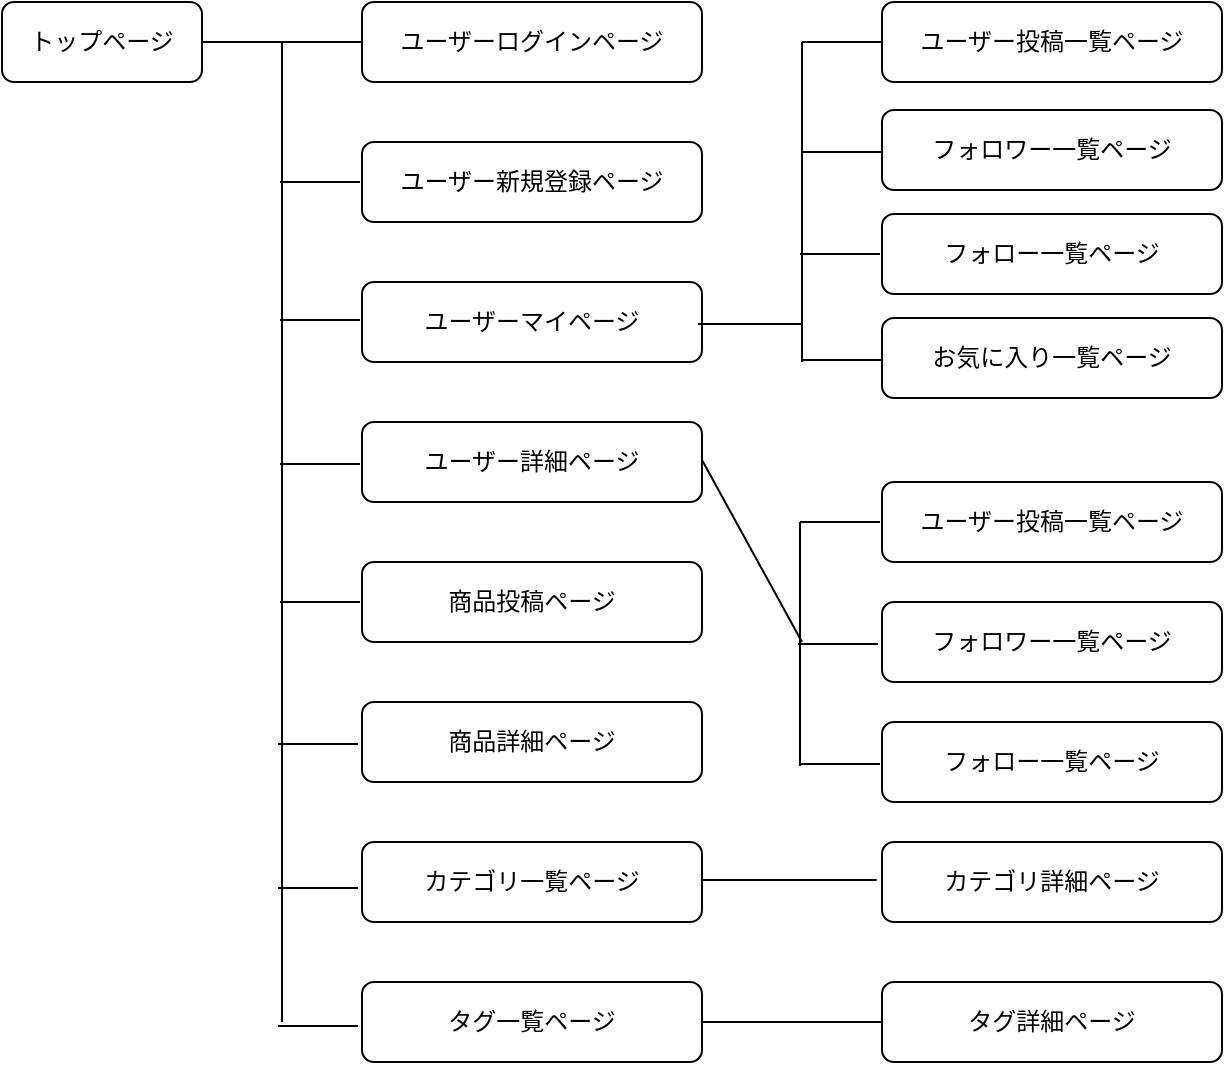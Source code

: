<mxfile>
    <diagram id="rqc6BXbnN-4pAI-4uUg7" name="ページ1">
        <mxGraphModel dx="332" dy="199" grid="1" gridSize="10" guides="1" tooltips="1" connect="1" arrows="1" fold="1" page="1" pageScale="1" pageWidth="1169" pageHeight="827" math="0" shadow="0">
            <root>
                <mxCell id="0"/>
                <mxCell id="1" parent="0"/>
                <mxCell id="2" value="トップページ" style="rounded=1;whiteSpace=wrap;html=1;" vertex="1" parent="1">
                    <mxGeometry x="40" y="40" width="100" height="40" as="geometry"/>
                </mxCell>
                <mxCell id="3" value="ユーザーログインページ" style="rounded=1;whiteSpace=wrap;html=1;" vertex="1" parent="1">
                    <mxGeometry x="220" y="40" width="170" height="40" as="geometry"/>
                </mxCell>
                <mxCell id="4" value="ユーザー新規登録ページ" style="rounded=1;whiteSpace=wrap;html=1;" vertex="1" parent="1">
                    <mxGeometry x="220" y="110" width="170" height="40" as="geometry"/>
                </mxCell>
                <mxCell id="5" value="ユーザーマイページ" style="rounded=1;whiteSpace=wrap;html=1;" vertex="1" parent="1">
                    <mxGeometry x="220" y="180" width="170" height="40" as="geometry"/>
                </mxCell>
                <mxCell id="6" value="ユーザー詳細ページ" style="rounded=1;whiteSpace=wrap;html=1;" vertex="1" parent="1">
                    <mxGeometry x="220" y="250" width="170" height="40" as="geometry"/>
                </mxCell>
                <mxCell id="7" value="商品投稿ページ" style="rounded=1;whiteSpace=wrap;html=1;" vertex="1" parent="1">
                    <mxGeometry x="220" y="320" width="170" height="40" as="geometry"/>
                </mxCell>
                <mxCell id="8" value="商品詳細ページ" style="rounded=1;whiteSpace=wrap;html=1;" vertex="1" parent="1">
                    <mxGeometry x="220" y="390" width="170" height="40" as="geometry"/>
                </mxCell>
                <mxCell id="9" value="カテゴリ一覧ページ" style="rounded=1;whiteSpace=wrap;html=1;" vertex="1" parent="1">
                    <mxGeometry x="220" y="460" width="170" height="40" as="geometry"/>
                </mxCell>
                <mxCell id="10" value="タグ一覧ページ" style="rounded=1;whiteSpace=wrap;html=1;" vertex="1" parent="1">
                    <mxGeometry x="220" y="530" width="170" height="40" as="geometry"/>
                </mxCell>
                <mxCell id="11" value="フォロー一覧ページ" style="rounded=1;whiteSpace=wrap;html=1;" vertex="1" parent="1">
                    <mxGeometry x="480" y="146" width="170" height="40" as="geometry"/>
                </mxCell>
                <mxCell id="12" value="フォロワー一覧ページ" style="rounded=1;whiteSpace=wrap;html=1;" vertex="1" parent="1">
                    <mxGeometry x="480" y="94" width="170" height="40" as="geometry"/>
                </mxCell>
                <mxCell id="13" value="ユーザー投稿一覧ページ" style="rounded=1;whiteSpace=wrap;html=1;" vertex="1" parent="1">
                    <mxGeometry x="480" y="40" width="170" height="40" as="geometry"/>
                </mxCell>
                <mxCell id="14" value="お気に入り一覧ページ" style="rounded=1;whiteSpace=wrap;html=1;" vertex="1" parent="1">
                    <mxGeometry x="480" y="198" width="170" height="40" as="geometry"/>
                </mxCell>
                <mxCell id="15" value="ユーザー投稿一覧ページ" style="rounded=1;whiteSpace=wrap;html=1;" vertex="1" parent="1">
                    <mxGeometry x="480" y="280" width="170" height="40" as="geometry"/>
                </mxCell>
                <mxCell id="16" value="フォロワー一覧ページ" style="rounded=1;whiteSpace=wrap;html=1;" vertex="1" parent="1">
                    <mxGeometry x="480" y="340" width="170" height="40" as="geometry"/>
                </mxCell>
                <mxCell id="17" value="フォロー一覧ページ" style="rounded=1;whiteSpace=wrap;html=1;" vertex="1" parent="1">
                    <mxGeometry x="480" y="400" width="170" height="40" as="geometry"/>
                </mxCell>
                <mxCell id="18" value="カテゴリ詳細ページ" style="rounded=1;whiteSpace=wrap;html=1;" vertex="1" parent="1">
                    <mxGeometry x="480" y="460" width="170" height="40" as="geometry"/>
                </mxCell>
                <mxCell id="19" value="タグ詳細ページ" style="rounded=1;whiteSpace=wrap;html=1;" vertex="1" parent="1">
                    <mxGeometry x="480" y="530" width="170" height="40" as="geometry"/>
                </mxCell>
                <mxCell id="20" value="" style="endArrow=none;html=1;exitX=1;exitY=0.5;exitDx=0;exitDy=0;entryX=0;entryY=0.5;entryDx=0;entryDy=0;" edge="1" parent="1" source="2" target="3">
                    <mxGeometry width="50" height="50" relative="1" as="geometry">
                        <mxPoint x="400" y="300" as="sourcePoint"/>
                        <mxPoint x="450" y="250" as="targetPoint"/>
                        <Array as="points">
                            <mxPoint x="180" y="60"/>
                        </Array>
                    </mxGeometry>
                </mxCell>
                <mxCell id="21" value="" style="endArrow=none;html=1;exitX=1;exitY=0.5;exitDx=0;exitDy=0;" edge="1" parent="1">
                    <mxGeometry width="50" height="50" relative="1" as="geometry">
                        <mxPoint x="388" y="201" as="sourcePoint"/>
                        <mxPoint x="440" y="201" as="targetPoint"/>
                        <Array as="points">
                            <mxPoint x="440" y="201"/>
                        </Array>
                    </mxGeometry>
                </mxCell>
                <mxCell id="22" value="" style="endArrow=none;html=1;" edge="1" parent="1">
                    <mxGeometry width="50" height="50" relative="1" as="geometry">
                        <mxPoint x="180" y="60" as="sourcePoint"/>
                        <mxPoint x="180" y="550" as="targetPoint"/>
                        <Array as="points"/>
                    </mxGeometry>
                </mxCell>
                <mxCell id="23" value="" style="endArrow=none;html=1;exitX=1;exitY=0.5;exitDx=0;exitDy=0;" edge="1" parent="1">
                    <mxGeometry width="50" height="50" relative="1" as="geometry">
                        <mxPoint x="179" y="130" as="sourcePoint"/>
                        <mxPoint x="219" y="130" as="targetPoint"/>
                        <Array as="points">
                            <mxPoint x="219" y="130"/>
                        </Array>
                    </mxGeometry>
                </mxCell>
                <mxCell id="24" value="" style="endArrow=none;html=1;exitX=1;exitY=0.5;exitDx=0;exitDy=0;" edge="1" parent="1">
                    <mxGeometry width="50" height="50" relative="1" as="geometry">
                        <mxPoint x="179" y="199" as="sourcePoint"/>
                        <mxPoint x="219" y="199" as="targetPoint"/>
                        <Array as="points">
                            <mxPoint x="219" y="199"/>
                        </Array>
                    </mxGeometry>
                </mxCell>
                <mxCell id="25" value="" style="endArrow=none;html=1;exitX=1;exitY=0.5;exitDx=0;exitDy=0;" edge="1" parent="1">
                    <mxGeometry width="50" height="50" relative="1" as="geometry">
                        <mxPoint x="179" y="271" as="sourcePoint"/>
                        <mxPoint x="219" y="271" as="targetPoint"/>
                        <Array as="points">
                            <mxPoint x="219" y="271"/>
                        </Array>
                    </mxGeometry>
                </mxCell>
                <mxCell id="26" value="" style="endArrow=none;html=1;exitX=1;exitY=0.5;exitDx=0;exitDy=0;" edge="1" parent="1">
                    <mxGeometry width="50" height="50" relative="1" as="geometry">
                        <mxPoint x="179" y="340" as="sourcePoint"/>
                        <mxPoint x="219" y="340" as="targetPoint"/>
                        <Array as="points">
                            <mxPoint x="219" y="340"/>
                        </Array>
                    </mxGeometry>
                </mxCell>
                <mxCell id="27" value="" style="endArrow=none;html=1;exitX=1;exitY=0.5;exitDx=0;exitDy=0;" edge="1" parent="1">
                    <mxGeometry width="50" height="50" relative="1" as="geometry">
                        <mxPoint x="178" y="411" as="sourcePoint"/>
                        <mxPoint x="218" y="411" as="targetPoint"/>
                        <Array as="points">
                            <mxPoint x="218" y="411"/>
                        </Array>
                    </mxGeometry>
                </mxCell>
                <mxCell id="28" value="" style="endArrow=none;html=1;exitX=1;exitY=0.5;exitDx=0;exitDy=0;" edge="1" parent="1">
                    <mxGeometry width="50" height="50" relative="1" as="geometry">
                        <mxPoint x="178" y="483" as="sourcePoint"/>
                        <mxPoint x="218" y="483" as="targetPoint"/>
                        <Array as="points">
                            <mxPoint x="218" y="483"/>
                        </Array>
                    </mxGeometry>
                </mxCell>
                <mxCell id="29" value="" style="endArrow=none;html=1;exitX=1;exitY=0.5;exitDx=0;exitDy=0;" edge="1" parent="1">
                    <mxGeometry width="50" height="50" relative="1" as="geometry">
                        <mxPoint x="178" y="552" as="sourcePoint"/>
                        <mxPoint x="218" y="552" as="targetPoint"/>
                        <Array as="points">
                            <mxPoint x="218" y="552"/>
                        </Array>
                    </mxGeometry>
                </mxCell>
                <mxCell id="30" value="" style="endArrow=none;html=1;exitX=1;exitY=0.5;exitDx=0;exitDy=0;" edge="1" parent="1">
                    <mxGeometry width="50" height="50" relative="1" as="geometry">
                        <mxPoint x="440" y="60" as="sourcePoint"/>
                        <mxPoint x="480" y="60" as="targetPoint"/>
                        <Array as="points">
                            <mxPoint x="480" y="60"/>
                        </Array>
                    </mxGeometry>
                </mxCell>
                <mxCell id="31" value="" style="endArrow=none;html=1;exitX=1;exitY=0.5;exitDx=0;exitDy=0;" edge="1" parent="1">
                    <mxGeometry width="50" height="50" relative="1" as="geometry">
                        <mxPoint x="440" y="115" as="sourcePoint"/>
                        <mxPoint x="480" y="115" as="targetPoint"/>
                        <Array as="points">
                            <mxPoint x="480" y="115"/>
                        </Array>
                    </mxGeometry>
                </mxCell>
                <mxCell id="32" value="" style="endArrow=none;html=1;exitX=1;exitY=0.5;exitDx=0;exitDy=0;" edge="1" parent="1">
                    <mxGeometry width="50" height="50" relative="1" as="geometry">
                        <mxPoint x="440" y="219" as="sourcePoint"/>
                        <mxPoint x="480" y="219" as="targetPoint"/>
                        <Array as="points">
                            <mxPoint x="480" y="219"/>
                        </Array>
                    </mxGeometry>
                </mxCell>
                <mxCell id="33" value="" style="endArrow=none;html=1;" edge="1" parent="1">
                    <mxGeometry width="50" height="50" relative="1" as="geometry">
                        <mxPoint x="440" y="60" as="sourcePoint"/>
                        <mxPoint x="440" y="220" as="targetPoint"/>
                        <Array as="points">
                            <mxPoint x="440" y="220"/>
                        </Array>
                    </mxGeometry>
                </mxCell>
                <mxCell id="34" value="" style="endArrow=none;html=1;exitX=1;exitY=0.5;exitDx=0;exitDy=0;" edge="1" parent="1">
                    <mxGeometry width="50" height="50" relative="1" as="geometry">
                        <mxPoint x="439" y="166" as="sourcePoint"/>
                        <mxPoint x="479" y="166" as="targetPoint"/>
                        <Array as="points">
                            <mxPoint x="479" y="166"/>
                        </Array>
                    </mxGeometry>
                </mxCell>
                <mxCell id="35" value="" style="endArrow=none;html=1;exitX=1;exitY=0.5;exitDx=0;exitDy=0;" edge="1" parent="1">
                    <mxGeometry width="50" height="50" relative="1" as="geometry">
                        <mxPoint x="439" y="300" as="sourcePoint"/>
                        <mxPoint x="479" y="300" as="targetPoint"/>
                        <Array as="points">
                            <mxPoint x="479" y="300"/>
                        </Array>
                    </mxGeometry>
                </mxCell>
                <mxCell id="36" value="" style="endArrow=none;html=1;exitX=1;exitY=0.5;exitDx=0;exitDy=0;" edge="1" parent="1">
                    <mxGeometry width="50" height="50" relative="1" as="geometry">
                        <mxPoint x="439" y="421" as="sourcePoint"/>
                        <mxPoint x="479" y="421" as="targetPoint"/>
                        <Array as="points">
                            <mxPoint x="479" y="421"/>
                        </Array>
                    </mxGeometry>
                </mxCell>
                <mxCell id="37" value="" style="endArrow=none;html=1;exitX=1;exitY=0.5;exitDx=0;exitDy=0;" edge="1" parent="1">
                    <mxGeometry width="50" height="50" relative="1" as="geometry">
                        <mxPoint x="438" y="361" as="sourcePoint"/>
                        <mxPoint x="478" y="361" as="targetPoint"/>
                        <Array as="points">
                            <mxPoint x="478" y="361"/>
                        </Array>
                    </mxGeometry>
                </mxCell>
                <mxCell id="38" value="" style="endArrow=none;html=1;" edge="1" parent="1">
                    <mxGeometry width="50" height="50" relative="1" as="geometry">
                        <mxPoint x="439" y="300" as="sourcePoint"/>
                        <mxPoint x="439" y="422" as="targetPoint"/>
                        <Array as="points"/>
                    </mxGeometry>
                </mxCell>
                <mxCell id="39" value="" style="endArrow=none;html=1;exitX=1;exitY=0.5;exitDx=0;exitDy=0;" edge="1" parent="1">
                    <mxGeometry width="50" height="50" relative="1" as="geometry">
                        <mxPoint x="390" y="269" as="sourcePoint"/>
                        <mxPoint x="440" y="360" as="targetPoint"/>
                        <Array as="points"/>
                    </mxGeometry>
                </mxCell>
                <mxCell id="40" value="" style="endArrow=none;html=1;exitX=1;exitY=0.5;exitDx=0;exitDy=0;entryX=0;entryY=0.5;entryDx=0;entryDy=0;" edge="1" parent="1" source="10" target="19">
                    <mxGeometry width="50" height="50" relative="1" as="geometry">
                        <mxPoint x="394" y="552" as="sourcePoint"/>
                        <mxPoint x="470" y="552" as="targetPoint"/>
                        <Array as="points">
                            <mxPoint x="480" y="550"/>
                        </Array>
                    </mxGeometry>
                </mxCell>
                <mxCell id="41" value="" style="endArrow=none;html=1;exitX=1;exitY=0.5;exitDx=0;exitDy=0;" edge="1" parent="1">
                    <mxGeometry width="50" height="50" relative="1" as="geometry">
                        <mxPoint x="390" y="479" as="sourcePoint"/>
                        <mxPoint x="430" y="479" as="targetPoint"/>
                        <Array as="points">
                            <mxPoint x="430" y="479"/>
                            <mxPoint x="482" y="479"/>
                        </Array>
                    </mxGeometry>
                </mxCell>
            </root>
        </mxGraphModel>
    </diagram>
</mxfile>